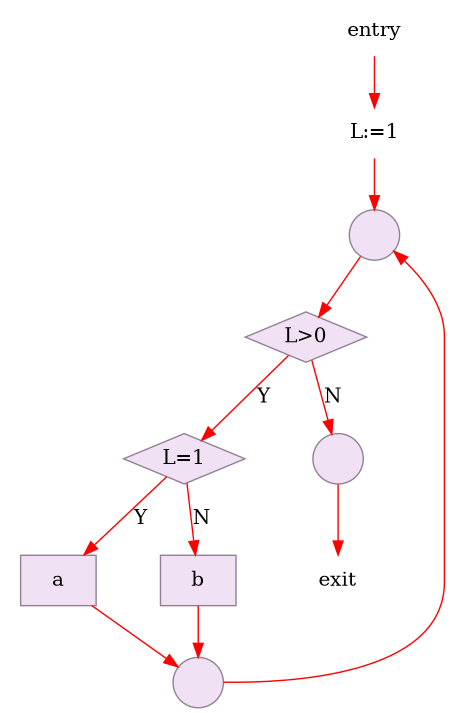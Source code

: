 digraph test {
    size="3,5";
	ratio="fill";
	node [color="#918194", fillcolor="#f1e1f4", style="filled"];
	edge [color="red"];
	node1 [fillcolor="white", label="L:=1", shape="plaintext", style="filled"];
	node2 [filllcolor="yellow", label=" ", shape="circle", style="filled"];
	node3 [label="L\>0", shape="diamond"];
	node4 [label="L=1", shape="diamond"];
	node5 [label="a", shape="box"];
	node6 [label="b", shape="box"];
	node7 [filllcolor="yellow", label=" ", shape="circle", style="filled"];
	node8 [filllcolor="yellow", label=" ", shape="circle", style="filled"];
	entry [fillcolor="white", label="entry", shape="plaintext", style="filled"];
	exit [fillcolor="white", label="exit", shape="plaintext", style="filled"];
	node4 -> node5 [label="Y"];
	node4 -> node6 [label="N"];
	node5 -> node7;
	node6 -> node7;
	node7 -> node2;
	node2 -> node3;
	node3 -> node4 [label="Y"];
	node3 -> node8 [label="N"];
	node8 -> exit;
	node1 -> node2;
	entry -> node1;
}
